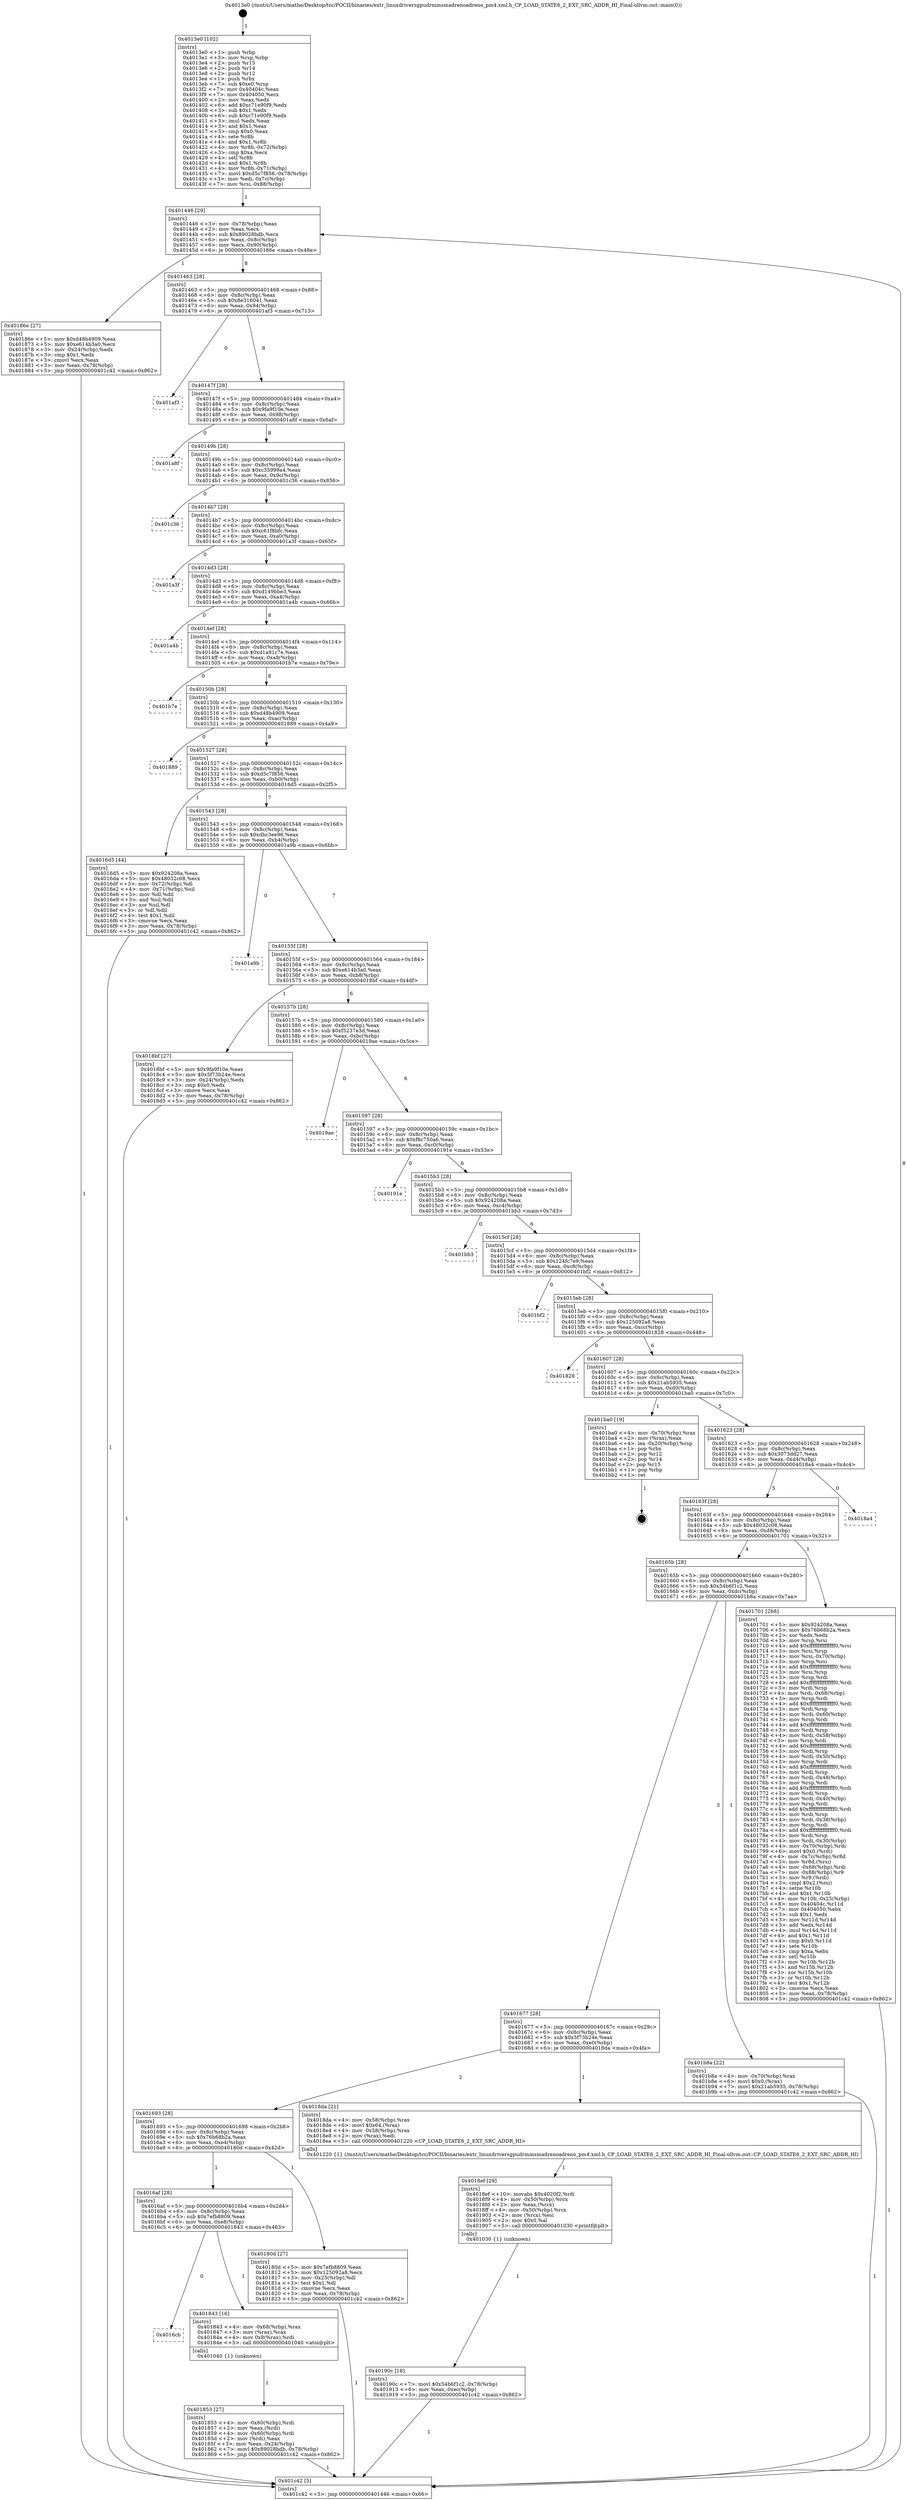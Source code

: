 digraph "0x4013e0" {
  label = "0x4013e0 (/mnt/c/Users/mathe/Desktop/tcc/POCII/binaries/extr_linuxdriversgpudrmmsmadrenoadreno_pm4.xml.h_CP_LOAD_STATE6_2_EXT_SRC_ADDR_HI_Final-ollvm.out::main(0))"
  labelloc = "t"
  node[shape=record]

  Entry [label="",width=0.3,height=0.3,shape=circle,fillcolor=black,style=filled]
  "0x401446" [label="{
     0x401446 [29]\l
     | [instrs]\l
     &nbsp;&nbsp;0x401446 \<+3\>: mov -0x78(%rbp),%eax\l
     &nbsp;&nbsp;0x401449 \<+2\>: mov %eax,%ecx\l
     &nbsp;&nbsp;0x40144b \<+6\>: sub $0x89028bdb,%ecx\l
     &nbsp;&nbsp;0x401451 \<+6\>: mov %eax,-0x8c(%rbp)\l
     &nbsp;&nbsp;0x401457 \<+6\>: mov %ecx,-0x90(%rbp)\l
     &nbsp;&nbsp;0x40145d \<+6\>: je 000000000040186e \<main+0x48e\>\l
  }"]
  "0x40186e" [label="{
     0x40186e [27]\l
     | [instrs]\l
     &nbsp;&nbsp;0x40186e \<+5\>: mov $0xd48b4909,%eax\l
     &nbsp;&nbsp;0x401873 \<+5\>: mov $0xe614b3a0,%ecx\l
     &nbsp;&nbsp;0x401878 \<+3\>: mov -0x24(%rbp),%edx\l
     &nbsp;&nbsp;0x40187b \<+3\>: cmp $0x1,%edx\l
     &nbsp;&nbsp;0x40187e \<+3\>: cmovl %ecx,%eax\l
     &nbsp;&nbsp;0x401881 \<+3\>: mov %eax,-0x78(%rbp)\l
     &nbsp;&nbsp;0x401884 \<+5\>: jmp 0000000000401c42 \<main+0x862\>\l
  }"]
  "0x401463" [label="{
     0x401463 [28]\l
     | [instrs]\l
     &nbsp;&nbsp;0x401463 \<+5\>: jmp 0000000000401468 \<main+0x88\>\l
     &nbsp;&nbsp;0x401468 \<+6\>: mov -0x8c(%rbp),%eax\l
     &nbsp;&nbsp;0x40146e \<+5\>: sub $0x8e316041,%eax\l
     &nbsp;&nbsp;0x401473 \<+6\>: mov %eax,-0x94(%rbp)\l
     &nbsp;&nbsp;0x401479 \<+6\>: je 0000000000401af3 \<main+0x713\>\l
  }"]
  Exit [label="",width=0.3,height=0.3,shape=circle,fillcolor=black,style=filled,peripheries=2]
  "0x401af3" [label="{
     0x401af3\l
  }", style=dashed]
  "0x40147f" [label="{
     0x40147f [28]\l
     | [instrs]\l
     &nbsp;&nbsp;0x40147f \<+5\>: jmp 0000000000401484 \<main+0xa4\>\l
     &nbsp;&nbsp;0x401484 \<+6\>: mov -0x8c(%rbp),%eax\l
     &nbsp;&nbsp;0x40148a \<+5\>: sub $0x9fa9f10e,%eax\l
     &nbsp;&nbsp;0x40148f \<+6\>: mov %eax,-0x98(%rbp)\l
     &nbsp;&nbsp;0x401495 \<+6\>: je 0000000000401a8f \<main+0x6af\>\l
  }"]
  "0x40190c" [label="{
     0x40190c [18]\l
     | [instrs]\l
     &nbsp;&nbsp;0x40190c \<+7\>: movl $0x54b6f1c2,-0x78(%rbp)\l
     &nbsp;&nbsp;0x401913 \<+6\>: mov %eax,-0xec(%rbp)\l
     &nbsp;&nbsp;0x401919 \<+5\>: jmp 0000000000401c42 \<main+0x862\>\l
  }"]
  "0x401a8f" [label="{
     0x401a8f\l
  }", style=dashed]
  "0x40149b" [label="{
     0x40149b [28]\l
     | [instrs]\l
     &nbsp;&nbsp;0x40149b \<+5\>: jmp 00000000004014a0 \<main+0xc0\>\l
     &nbsp;&nbsp;0x4014a0 \<+6\>: mov -0x8c(%rbp),%eax\l
     &nbsp;&nbsp;0x4014a6 \<+5\>: sub $0xc35999a4,%eax\l
     &nbsp;&nbsp;0x4014ab \<+6\>: mov %eax,-0x9c(%rbp)\l
     &nbsp;&nbsp;0x4014b1 \<+6\>: je 0000000000401c36 \<main+0x856\>\l
  }"]
  "0x4018ef" [label="{
     0x4018ef [29]\l
     | [instrs]\l
     &nbsp;&nbsp;0x4018ef \<+10\>: movabs $0x4020f2,%rdi\l
     &nbsp;&nbsp;0x4018f9 \<+4\>: mov -0x50(%rbp),%rcx\l
     &nbsp;&nbsp;0x4018fd \<+2\>: mov %eax,(%rcx)\l
     &nbsp;&nbsp;0x4018ff \<+4\>: mov -0x50(%rbp),%rcx\l
     &nbsp;&nbsp;0x401903 \<+2\>: mov (%rcx),%esi\l
     &nbsp;&nbsp;0x401905 \<+2\>: mov $0x0,%al\l
     &nbsp;&nbsp;0x401907 \<+5\>: call 0000000000401030 \<printf@plt\>\l
     | [calls]\l
     &nbsp;&nbsp;0x401030 \{1\} (unknown)\l
  }"]
  "0x401c36" [label="{
     0x401c36\l
  }", style=dashed]
  "0x4014b7" [label="{
     0x4014b7 [28]\l
     | [instrs]\l
     &nbsp;&nbsp;0x4014b7 \<+5\>: jmp 00000000004014bc \<main+0xdc\>\l
     &nbsp;&nbsp;0x4014bc \<+6\>: mov -0x8c(%rbp),%eax\l
     &nbsp;&nbsp;0x4014c2 \<+5\>: sub $0xc61f8bfc,%eax\l
     &nbsp;&nbsp;0x4014c7 \<+6\>: mov %eax,-0xa0(%rbp)\l
     &nbsp;&nbsp;0x4014cd \<+6\>: je 0000000000401a3f \<main+0x65f\>\l
  }"]
  "0x401853" [label="{
     0x401853 [27]\l
     | [instrs]\l
     &nbsp;&nbsp;0x401853 \<+4\>: mov -0x60(%rbp),%rdi\l
     &nbsp;&nbsp;0x401857 \<+2\>: mov %eax,(%rdi)\l
     &nbsp;&nbsp;0x401859 \<+4\>: mov -0x60(%rbp),%rdi\l
     &nbsp;&nbsp;0x40185d \<+2\>: mov (%rdi),%eax\l
     &nbsp;&nbsp;0x40185f \<+3\>: mov %eax,-0x24(%rbp)\l
     &nbsp;&nbsp;0x401862 \<+7\>: movl $0x89028bdb,-0x78(%rbp)\l
     &nbsp;&nbsp;0x401869 \<+5\>: jmp 0000000000401c42 \<main+0x862\>\l
  }"]
  "0x401a3f" [label="{
     0x401a3f\l
  }", style=dashed]
  "0x4014d3" [label="{
     0x4014d3 [28]\l
     | [instrs]\l
     &nbsp;&nbsp;0x4014d3 \<+5\>: jmp 00000000004014d8 \<main+0xf8\>\l
     &nbsp;&nbsp;0x4014d8 \<+6\>: mov -0x8c(%rbp),%eax\l
     &nbsp;&nbsp;0x4014de \<+5\>: sub $0xd149bbe3,%eax\l
     &nbsp;&nbsp;0x4014e3 \<+6\>: mov %eax,-0xa4(%rbp)\l
     &nbsp;&nbsp;0x4014e9 \<+6\>: je 0000000000401a4b \<main+0x66b\>\l
  }"]
  "0x4016cb" [label="{
     0x4016cb\l
  }", style=dashed]
  "0x401a4b" [label="{
     0x401a4b\l
  }", style=dashed]
  "0x4014ef" [label="{
     0x4014ef [28]\l
     | [instrs]\l
     &nbsp;&nbsp;0x4014ef \<+5\>: jmp 00000000004014f4 \<main+0x114\>\l
     &nbsp;&nbsp;0x4014f4 \<+6\>: mov -0x8c(%rbp),%eax\l
     &nbsp;&nbsp;0x4014fa \<+5\>: sub $0xd1a91c7e,%eax\l
     &nbsp;&nbsp;0x4014ff \<+6\>: mov %eax,-0xa8(%rbp)\l
     &nbsp;&nbsp;0x401505 \<+6\>: je 0000000000401b7e \<main+0x79e\>\l
  }"]
  "0x401843" [label="{
     0x401843 [16]\l
     | [instrs]\l
     &nbsp;&nbsp;0x401843 \<+4\>: mov -0x68(%rbp),%rax\l
     &nbsp;&nbsp;0x401847 \<+3\>: mov (%rax),%rax\l
     &nbsp;&nbsp;0x40184a \<+4\>: mov 0x8(%rax),%rdi\l
     &nbsp;&nbsp;0x40184e \<+5\>: call 0000000000401040 \<atoi@plt\>\l
     | [calls]\l
     &nbsp;&nbsp;0x401040 \{1\} (unknown)\l
  }"]
  "0x401b7e" [label="{
     0x401b7e\l
  }", style=dashed]
  "0x40150b" [label="{
     0x40150b [28]\l
     | [instrs]\l
     &nbsp;&nbsp;0x40150b \<+5\>: jmp 0000000000401510 \<main+0x130\>\l
     &nbsp;&nbsp;0x401510 \<+6\>: mov -0x8c(%rbp),%eax\l
     &nbsp;&nbsp;0x401516 \<+5\>: sub $0xd48b4909,%eax\l
     &nbsp;&nbsp;0x40151b \<+6\>: mov %eax,-0xac(%rbp)\l
     &nbsp;&nbsp;0x401521 \<+6\>: je 0000000000401889 \<main+0x4a9\>\l
  }"]
  "0x4016af" [label="{
     0x4016af [28]\l
     | [instrs]\l
     &nbsp;&nbsp;0x4016af \<+5\>: jmp 00000000004016b4 \<main+0x2d4\>\l
     &nbsp;&nbsp;0x4016b4 \<+6\>: mov -0x8c(%rbp),%eax\l
     &nbsp;&nbsp;0x4016ba \<+5\>: sub $0x7efb8809,%eax\l
     &nbsp;&nbsp;0x4016bf \<+6\>: mov %eax,-0xe8(%rbp)\l
     &nbsp;&nbsp;0x4016c5 \<+6\>: je 0000000000401843 \<main+0x463\>\l
  }"]
  "0x401889" [label="{
     0x401889\l
  }", style=dashed]
  "0x401527" [label="{
     0x401527 [28]\l
     | [instrs]\l
     &nbsp;&nbsp;0x401527 \<+5\>: jmp 000000000040152c \<main+0x14c\>\l
     &nbsp;&nbsp;0x40152c \<+6\>: mov -0x8c(%rbp),%eax\l
     &nbsp;&nbsp;0x401532 \<+5\>: sub $0xd5c7f856,%eax\l
     &nbsp;&nbsp;0x401537 \<+6\>: mov %eax,-0xb0(%rbp)\l
     &nbsp;&nbsp;0x40153d \<+6\>: je 00000000004016d5 \<main+0x2f5\>\l
  }"]
  "0x40180d" [label="{
     0x40180d [27]\l
     | [instrs]\l
     &nbsp;&nbsp;0x40180d \<+5\>: mov $0x7efb8809,%eax\l
     &nbsp;&nbsp;0x401812 \<+5\>: mov $0x125092a8,%ecx\l
     &nbsp;&nbsp;0x401817 \<+3\>: mov -0x25(%rbp),%dl\l
     &nbsp;&nbsp;0x40181a \<+3\>: test $0x1,%dl\l
     &nbsp;&nbsp;0x40181d \<+3\>: cmovne %ecx,%eax\l
     &nbsp;&nbsp;0x401820 \<+3\>: mov %eax,-0x78(%rbp)\l
     &nbsp;&nbsp;0x401823 \<+5\>: jmp 0000000000401c42 \<main+0x862\>\l
  }"]
  "0x4016d5" [label="{
     0x4016d5 [44]\l
     | [instrs]\l
     &nbsp;&nbsp;0x4016d5 \<+5\>: mov $0x924208a,%eax\l
     &nbsp;&nbsp;0x4016da \<+5\>: mov $0x48032c08,%ecx\l
     &nbsp;&nbsp;0x4016df \<+3\>: mov -0x72(%rbp),%dl\l
     &nbsp;&nbsp;0x4016e2 \<+4\>: mov -0x71(%rbp),%sil\l
     &nbsp;&nbsp;0x4016e6 \<+3\>: mov %dl,%dil\l
     &nbsp;&nbsp;0x4016e9 \<+3\>: and %sil,%dil\l
     &nbsp;&nbsp;0x4016ec \<+3\>: xor %sil,%dl\l
     &nbsp;&nbsp;0x4016ef \<+3\>: or %dl,%dil\l
     &nbsp;&nbsp;0x4016f2 \<+4\>: test $0x1,%dil\l
     &nbsp;&nbsp;0x4016f6 \<+3\>: cmovne %ecx,%eax\l
     &nbsp;&nbsp;0x4016f9 \<+3\>: mov %eax,-0x78(%rbp)\l
     &nbsp;&nbsp;0x4016fc \<+5\>: jmp 0000000000401c42 \<main+0x862\>\l
  }"]
  "0x401543" [label="{
     0x401543 [28]\l
     | [instrs]\l
     &nbsp;&nbsp;0x401543 \<+5\>: jmp 0000000000401548 \<main+0x168\>\l
     &nbsp;&nbsp;0x401548 \<+6\>: mov -0x8c(%rbp),%eax\l
     &nbsp;&nbsp;0x40154e \<+5\>: sub $0xdbc3ee96,%eax\l
     &nbsp;&nbsp;0x401553 \<+6\>: mov %eax,-0xb4(%rbp)\l
     &nbsp;&nbsp;0x401559 \<+6\>: je 0000000000401a9b \<main+0x6bb\>\l
  }"]
  "0x401c42" [label="{
     0x401c42 [5]\l
     | [instrs]\l
     &nbsp;&nbsp;0x401c42 \<+5\>: jmp 0000000000401446 \<main+0x66\>\l
  }"]
  "0x4013e0" [label="{
     0x4013e0 [102]\l
     | [instrs]\l
     &nbsp;&nbsp;0x4013e0 \<+1\>: push %rbp\l
     &nbsp;&nbsp;0x4013e1 \<+3\>: mov %rsp,%rbp\l
     &nbsp;&nbsp;0x4013e4 \<+2\>: push %r15\l
     &nbsp;&nbsp;0x4013e6 \<+2\>: push %r14\l
     &nbsp;&nbsp;0x4013e8 \<+2\>: push %r12\l
     &nbsp;&nbsp;0x4013ea \<+1\>: push %rbx\l
     &nbsp;&nbsp;0x4013eb \<+7\>: sub $0xe0,%rsp\l
     &nbsp;&nbsp;0x4013f2 \<+7\>: mov 0x40404c,%eax\l
     &nbsp;&nbsp;0x4013f9 \<+7\>: mov 0x404050,%ecx\l
     &nbsp;&nbsp;0x401400 \<+2\>: mov %eax,%edx\l
     &nbsp;&nbsp;0x401402 \<+6\>: add $0xc71e90f9,%edx\l
     &nbsp;&nbsp;0x401408 \<+3\>: sub $0x1,%edx\l
     &nbsp;&nbsp;0x40140b \<+6\>: sub $0xc71e90f9,%edx\l
     &nbsp;&nbsp;0x401411 \<+3\>: imul %edx,%eax\l
     &nbsp;&nbsp;0x401414 \<+3\>: and $0x1,%eax\l
     &nbsp;&nbsp;0x401417 \<+3\>: cmp $0x0,%eax\l
     &nbsp;&nbsp;0x40141a \<+4\>: sete %r8b\l
     &nbsp;&nbsp;0x40141e \<+4\>: and $0x1,%r8b\l
     &nbsp;&nbsp;0x401422 \<+4\>: mov %r8b,-0x72(%rbp)\l
     &nbsp;&nbsp;0x401426 \<+3\>: cmp $0xa,%ecx\l
     &nbsp;&nbsp;0x401429 \<+4\>: setl %r8b\l
     &nbsp;&nbsp;0x40142d \<+4\>: and $0x1,%r8b\l
     &nbsp;&nbsp;0x401431 \<+4\>: mov %r8b,-0x71(%rbp)\l
     &nbsp;&nbsp;0x401435 \<+7\>: movl $0xd5c7f856,-0x78(%rbp)\l
     &nbsp;&nbsp;0x40143c \<+3\>: mov %edi,-0x7c(%rbp)\l
     &nbsp;&nbsp;0x40143f \<+7\>: mov %rsi,-0x88(%rbp)\l
  }"]
  "0x401693" [label="{
     0x401693 [28]\l
     | [instrs]\l
     &nbsp;&nbsp;0x401693 \<+5\>: jmp 0000000000401698 \<main+0x2b8\>\l
     &nbsp;&nbsp;0x401698 \<+6\>: mov -0x8c(%rbp),%eax\l
     &nbsp;&nbsp;0x40169e \<+5\>: sub $0x76b68b2a,%eax\l
     &nbsp;&nbsp;0x4016a3 \<+6\>: mov %eax,-0xe4(%rbp)\l
     &nbsp;&nbsp;0x4016a9 \<+6\>: je 000000000040180d \<main+0x42d\>\l
  }"]
  "0x401a9b" [label="{
     0x401a9b\l
  }", style=dashed]
  "0x40155f" [label="{
     0x40155f [28]\l
     | [instrs]\l
     &nbsp;&nbsp;0x40155f \<+5\>: jmp 0000000000401564 \<main+0x184\>\l
     &nbsp;&nbsp;0x401564 \<+6\>: mov -0x8c(%rbp),%eax\l
     &nbsp;&nbsp;0x40156a \<+5\>: sub $0xe614b3a0,%eax\l
     &nbsp;&nbsp;0x40156f \<+6\>: mov %eax,-0xb8(%rbp)\l
     &nbsp;&nbsp;0x401575 \<+6\>: je 00000000004018bf \<main+0x4df\>\l
  }"]
  "0x4018da" [label="{
     0x4018da [21]\l
     | [instrs]\l
     &nbsp;&nbsp;0x4018da \<+4\>: mov -0x58(%rbp),%rax\l
     &nbsp;&nbsp;0x4018de \<+6\>: movl $0x64,(%rax)\l
     &nbsp;&nbsp;0x4018e4 \<+4\>: mov -0x58(%rbp),%rax\l
     &nbsp;&nbsp;0x4018e8 \<+2\>: mov (%rax),%edi\l
     &nbsp;&nbsp;0x4018ea \<+5\>: call 0000000000401220 \<CP_LOAD_STATE6_2_EXT_SRC_ADDR_HI\>\l
     | [calls]\l
     &nbsp;&nbsp;0x401220 \{1\} (/mnt/c/Users/mathe/Desktop/tcc/POCII/binaries/extr_linuxdriversgpudrmmsmadrenoadreno_pm4.xml.h_CP_LOAD_STATE6_2_EXT_SRC_ADDR_HI_Final-ollvm.out::CP_LOAD_STATE6_2_EXT_SRC_ADDR_HI)\l
  }"]
  "0x4018bf" [label="{
     0x4018bf [27]\l
     | [instrs]\l
     &nbsp;&nbsp;0x4018bf \<+5\>: mov $0x9fa9f10e,%eax\l
     &nbsp;&nbsp;0x4018c4 \<+5\>: mov $0x5f73b24e,%ecx\l
     &nbsp;&nbsp;0x4018c9 \<+3\>: mov -0x24(%rbp),%edx\l
     &nbsp;&nbsp;0x4018cc \<+3\>: cmp $0x0,%edx\l
     &nbsp;&nbsp;0x4018cf \<+3\>: cmove %ecx,%eax\l
     &nbsp;&nbsp;0x4018d2 \<+3\>: mov %eax,-0x78(%rbp)\l
     &nbsp;&nbsp;0x4018d5 \<+5\>: jmp 0000000000401c42 \<main+0x862\>\l
  }"]
  "0x40157b" [label="{
     0x40157b [28]\l
     | [instrs]\l
     &nbsp;&nbsp;0x40157b \<+5\>: jmp 0000000000401580 \<main+0x1a0\>\l
     &nbsp;&nbsp;0x401580 \<+6\>: mov -0x8c(%rbp),%eax\l
     &nbsp;&nbsp;0x401586 \<+5\>: sub $0xf5237e3d,%eax\l
     &nbsp;&nbsp;0x40158b \<+6\>: mov %eax,-0xbc(%rbp)\l
     &nbsp;&nbsp;0x401591 \<+6\>: je 00000000004019ae \<main+0x5ce\>\l
  }"]
  "0x401677" [label="{
     0x401677 [28]\l
     | [instrs]\l
     &nbsp;&nbsp;0x401677 \<+5\>: jmp 000000000040167c \<main+0x29c\>\l
     &nbsp;&nbsp;0x40167c \<+6\>: mov -0x8c(%rbp),%eax\l
     &nbsp;&nbsp;0x401682 \<+5\>: sub $0x5f73b24e,%eax\l
     &nbsp;&nbsp;0x401687 \<+6\>: mov %eax,-0xe0(%rbp)\l
     &nbsp;&nbsp;0x40168d \<+6\>: je 00000000004018da \<main+0x4fa\>\l
  }"]
  "0x4019ae" [label="{
     0x4019ae\l
  }", style=dashed]
  "0x401597" [label="{
     0x401597 [28]\l
     | [instrs]\l
     &nbsp;&nbsp;0x401597 \<+5\>: jmp 000000000040159c \<main+0x1bc\>\l
     &nbsp;&nbsp;0x40159c \<+6\>: mov -0x8c(%rbp),%eax\l
     &nbsp;&nbsp;0x4015a2 \<+5\>: sub $0xf8c750a6,%eax\l
     &nbsp;&nbsp;0x4015a7 \<+6\>: mov %eax,-0xc0(%rbp)\l
     &nbsp;&nbsp;0x4015ad \<+6\>: je 000000000040191e \<main+0x53e\>\l
  }"]
  "0x401b8a" [label="{
     0x401b8a [22]\l
     | [instrs]\l
     &nbsp;&nbsp;0x401b8a \<+4\>: mov -0x70(%rbp),%rax\l
     &nbsp;&nbsp;0x401b8e \<+6\>: movl $0x0,(%rax)\l
     &nbsp;&nbsp;0x401b94 \<+7\>: movl $0x21ab5935,-0x78(%rbp)\l
     &nbsp;&nbsp;0x401b9b \<+5\>: jmp 0000000000401c42 \<main+0x862\>\l
  }"]
  "0x40191e" [label="{
     0x40191e\l
  }", style=dashed]
  "0x4015b3" [label="{
     0x4015b3 [28]\l
     | [instrs]\l
     &nbsp;&nbsp;0x4015b3 \<+5\>: jmp 00000000004015b8 \<main+0x1d8\>\l
     &nbsp;&nbsp;0x4015b8 \<+6\>: mov -0x8c(%rbp),%eax\l
     &nbsp;&nbsp;0x4015be \<+5\>: sub $0x924208a,%eax\l
     &nbsp;&nbsp;0x4015c3 \<+6\>: mov %eax,-0xc4(%rbp)\l
     &nbsp;&nbsp;0x4015c9 \<+6\>: je 0000000000401bb3 \<main+0x7d3\>\l
  }"]
  "0x40165b" [label="{
     0x40165b [28]\l
     | [instrs]\l
     &nbsp;&nbsp;0x40165b \<+5\>: jmp 0000000000401660 \<main+0x280\>\l
     &nbsp;&nbsp;0x401660 \<+6\>: mov -0x8c(%rbp),%eax\l
     &nbsp;&nbsp;0x401666 \<+5\>: sub $0x54b6f1c2,%eax\l
     &nbsp;&nbsp;0x40166b \<+6\>: mov %eax,-0xdc(%rbp)\l
     &nbsp;&nbsp;0x401671 \<+6\>: je 0000000000401b8a \<main+0x7aa\>\l
  }"]
  "0x401bb3" [label="{
     0x401bb3\l
  }", style=dashed]
  "0x4015cf" [label="{
     0x4015cf [28]\l
     | [instrs]\l
     &nbsp;&nbsp;0x4015cf \<+5\>: jmp 00000000004015d4 \<main+0x1f4\>\l
     &nbsp;&nbsp;0x4015d4 \<+6\>: mov -0x8c(%rbp),%eax\l
     &nbsp;&nbsp;0x4015da \<+5\>: sub $0x124fc7e9,%eax\l
     &nbsp;&nbsp;0x4015df \<+6\>: mov %eax,-0xc8(%rbp)\l
     &nbsp;&nbsp;0x4015e5 \<+6\>: je 0000000000401bf2 \<main+0x812\>\l
  }"]
  "0x401701" [label="{
     0x401701 [268]\l
     | [instrs]\l
     &nbsp;&nbsp;0x401701 \<+5\>: mov $0x924208a,%eax\l
     &nbsp;&nbsp;0x401706 \<+5\>: mov $0x76b68b2a,%ecx\l
     &nbsp;&nbsp;0x40170b \<+2\>: xor %edx,%edx\l
     &nbsp;&nbsp;0x40170d \<+3\>: mov %rsp,%rsi\l
     &nbsp;&nbsp;0x401710 \<+4\>: add $0xfffffffffffffff0,%rsi\l
     &nbsp;&nbsp;0x401714 \<+3\>: mov %rsi,%rsp\l
     &nbsp;&nbsp;0x401717 \<+4\>: mov %rsi,-0x70(%rbp)\l
     &nbsp;&nbsp;0x40171b \<+3\>: mov %rsp,%rsi\l
     &nbsp;&nbsp;0x40171e \<+4\>: add $0xfffffffffffffff0,%rsi\l
     &nbsp;&nbsp;0x401722 \<+3\>: mov %rsi,%rsp\l
     &nbsp;&nbsp;0x401725 \<+3\>: mov %rsp,%rdi\l
     &nbsp;&nbsp;0x401728 \<+4\>: add $0xfffffffffffffff0,%rdi\l
     &nbsp;&nbsp;0x40172c \<+3\>: mov %rdi,%rsp\l
     &nbsp;&nbsp;0x40172f \<+4\>: mov %rdi,-0x68(%rbp)\l
     &nbsp;&nbsp;0x401733 \<+3\>: mov %rsp,%rdi\l
     &nbsp;&nbsp;0x401736 \<+4\>: add $0xfffffffffffffff0,%rdi\l
     &nbsp;&nbsp;0x40173a \<+3\>: mov %rdi,%rsp\l
     &nbsp;&nbsp;0x40173d \<+4\>: mov %rdi,-0x60(%rbp)\l
     &nbsp;&nbsp;0x401741 \<+3\>: mov %rsp,%rdi\l
     &nbsp;&nbsp;0x401744 \<+4\>: add $0xfffffffffffffff0,%rdi\l
     &nbsp;&nbsp;0x401748 \<+3\>: mov %rdi,%rsp\l
     &nbsp;&nbsp;0x40174b \<+4\>: mov %rdi,-0x58(%rbp)\l
     &nbsp;&nbsp;0x40174f \<+3\>: mov %rsp,%rdi\l
     &nbsp;&nbsp;0x401752 \<+4\>: add $0xfffffffffffffff0,%rdi\l
     &nbsp;&nbsp;0x401756 \<+3\>: mov %rdi,%rsp\l
     &nbsp;&nbsp;0x401759 \<+4\>: mov %rdi,-0x50(%rbp)\l
     &nbsp;&nbsp;0x40175d \<+3\>: mov %rsp,%rdi\l
     &nbsp;&nbsp;0x401760 \<+4\>: add $0xfffffffffffffff0,%rdi\l
     &nbsp;&nbsp;0x401764 \<+3\>: mov %rdi,%rsp\l
     &nbsp;&nbsp;0x401767 \<+4\>: mov %rdi,-0x48(%rbp)\l
     &nbsp;&nbsp;0x40176b \<+3\>: mov %rsp,%rdi\l
     &nbsp;&nbsp;0x40176e \<+4\>: add $0xfffffffffffffff0,%rdi\l
     &nbsp;&nbsp;0x401772 \<+3\>: mov %rdi,%rsp\l
     &nbsp;&nbsp;0x401775 \<+4\>: mov %rdi,-0x40(%rbp)\l
     &nbsp;&nbsp;0x401779 \<+3\>: mov %rsp,%rdi\l
     &nbsp;&nbsp;0x40177c \<+4\>: add $0xfffffffffffffff0,%rdi\l
     &nbsp;&nbsp;0x401780 \<+3\>: mov %rdi,%rsp\l
     &nbsp;&nbsp;0x401783 \<+4\>: mov %rdi,-0x38(%rbp)\l
     &nbsp;&nbsp;0x401787 \<+3\>: mov %rsp,%rdi\l
     &nbsp;&nbsp;0x40178a \<+4\>: add $0xfffffffffffffff0,%rdi\l
     &nbsp;&nbsp;0x40178e \<+3\>: mov %rdi,%rsp\l
     &nbsp;&nbsp;0x401791 \<+4\>: mov %rdi,-0x30(%rbp)\l
     &nbsp;&nbsp;0x401795 \<+4\>: mov -0x70(%rbp),%rdi\l
     &nbsp;&nbsp;0x401799 \<+6\>: movl $0x0,(%rdi)\l
     &nbsp;&nbsp;0x40179f \<+4\>: mov -0x7c(%rbp),%r8d\l
     &nbsp;&nbsp;0x4017a3 \<+3\>: mov %r8d,(%rsi)\l
     &nbsp;&nbsp;0x4017a6 \<+4\>: mov -0x68(%rbp),%rdi\l
     &nbsp;&nbsp;0x4017aa \<+7\>: mov -0x88(%rbp),%r9\l
     &nbsp;&nbsp;0x4017b1 \<+3\>: mov %r9,(%rdi)\l
     &nbsp;&nbsp;0x4017b4 \<+3\>: cmpl $0x2,(%rsi)\l
     &nbsp;&nbsp;0x4017b7 \<+4\>: setne %r10b\l
     &nbsp;&nbsp;0x4017bb \<+4\>: and $0x1,%r10b\l
     &nbsp;&nbsp;0x4017bf \<+4\>: mov %r10b,-0x25(%rbp)\l
     &nbsp;&nbsp;0x4017c3 \<+8\>: mov 0x40404c,%r11d\l
     &nbsp;&nbsp;0x4017cb \<+7\>: mov 0x404050,%ebx\l
     &nbsp;&nbsp;0x4017d2 \<+3\>: sub $0x1,%edx\l
     &nbsp;&nbsp;0x4017d5 \<+3\>: mov %r11d,%r14d\l
     &nbsp;&nbsp;0x4017d8 \<+3\>: add %edx,%r14d\l
     &nbsp;&nbsp;0x4017db \<+4\>: imul %r14d,%r11d\l
     &nbsp;&nbsp;0x4017df \<+4\>: and $0x1,%r11d\l
     &nbsp;&nbsp;0x4017e3 \<+4\>: cmp $0x0,%r11d\l
     &nbsp;&nbsp;0x4017e7 \<+4\>: sete %r10b\l
     &nbsp;&nbsp;0x4017eb \<+3\>: cmp $0xa,%ebx\l
     &nbsp;&nbsp;0x4017ee \<+4\>: setl %r15b\l
     &nbsp;&nbsp;0x4017f2 \<+3\>: mov %r10b,%r12b\l
     &nbsp;&nbsp;0x4017f5 \<+3\>: and %r15b,%r12b\l
     &nbsp;&nbsp;0x4017f8 \<+3\>: xor %r15b,%r10b\l
     &nbsp;&nbsp;0x4017fb \<+3\>: or %r10b,%r12b\l
     &nbsp;&nbsp;0x4017fe \<+4\>: test $0x1,%r12b\l
     &nbsp;&nbsp;0x401802 \<+3\>: cmovne %ecx,%eax\l
     &nbsp;&nbsp;0x401805 \<+3\>: mov %eax,-0x78(%rbp)\l
     &nbsp;&nbsp;0x401808 \<+5\>: jmp 0000000000401c42 \<main+0x862\>\l
  }"]
  "0x401bf2" [label="{
     0x401bf2\l
  }", style=dashed]
  "0x4015eb" [label="{
     0x4015eb [28]\l
     | [instrs]\l
     &nbsp;&nbsp;0x4015eb \<+5\>: jmp 00000000004015f0 \<main+0x210\>\l
     &nbsp;&nbsp;0x4015f0 \<+6\>: mov -0x8c(%rbp),%eax\l
     &nbsp;&nbsp;0x4015f6 \<+5\>: sub $0x125092a8,%eax\l
     &nbsp;&nbsp;0x4015fb \<+6\>: mov %eax,-0xcc(%rbp)\l
     &nbsp;&nbsp;0x401601 \<+6\>: je 0000000000401828 \<main+0x448\>\l
  }"]
  "0x40163f" [label="{
     0x40163f [28]\l
     | [instrs]\l
     &nbsp;&nbsp;0x40163f \<+5\>: jmp 0000000000401644 \<main+0x264\>\l
     &nbsp;&nbsp;0x401644 \<+6\>: mov -0x8c(%rbp),%eax\l
     &nbsp;&nbsp;0x40164a \<+5\>: sub $0x48032c08,%eax\l
     &nbsp;&nbsp;0x40164f \<+6\>: mov %eax,-0xd8(%rbp)\l
     &nbsp;&nbsp;0x401655 \<+6\>: je 0000000000401701 \<main+0x321\>\l
  }"]
  "0x401828" [label="{
     0x401828\l
  }", style=dashed]
  "0x401607" [label="{
     0x401607 [28]\l
     | [instrs]\l
     &nbsp;&nbsp;0x401607 \<+5\>: jmp 000000000040160c \<main+0x22c\>\l
     &nbsp;&nbsp;0x40160c \<+6\>: mov -0x8c(%rbp),%eax\l
     &nbsp;&nbsp;0x401612 \<+5\>: sub $0x21ab5935,%eax\l
     &nbsp;&nbsp;0x401617 \<+6\>: mov %eax,-0xd0(%rbp)\l
     &nbsp;&nbsp;0x40161d \<+6\>: je 0000000000401ba0 \<main+0x7c0\>\l
  }"]
  "0x4018a4" [label="{
     0x4018a4\l
  }", style=dashed]
  "0x401ba0" [label="{
     0x401ba0 [19]\l
     | [instrs]\l
     &nbsp;&nbsp;0x401ba0 \<+4\>: mov -0x70(%rbp),%rax\l
     &nbsp;&nbsp;0x401ba4 \<+2\>: mov (%rax),%eax\l
     &nbsp;&nbsp;0x401ba6 \<+4\>: lea -0x20(%rbp),%rsp\l
     &nbsp;&nbsp;0x401baa \<+1\>: pop %rbx\l
     &nbsp;&nbsp;0x401bab \<+2\>: pop %r12\l
     &nbsp;&nbsp;0x401bad \<+2\>: pop %r14\l
     &nbsp;&nbsp;0x401baf \<+2\>: pop %r15\l
     &nbsp;&nbsp;0x401bb1 \<+1\>: pop %rbp\l
     &nbsp;&nbsp;0x401bb2 \<+1\>: ret\l
  }"]
  "0x401623" [label="{
     0x401623 [28]\l
     | [instrs]\l
     &nbsp;&nbsp;0x401623 \<+5\>: jmp 0000000000401628 \<main+0x248\>\l
     &nbsp;&nbsp;0x401628 \<+6\>: mov -0x8c(%rbp),%eax\l
     &nbsp;&nbsp;0x40162e \<+5\>: sub $0x3073dd27,%eax\l
     &nbsp;&nbsp;0x401633 \<+6\>: mov %eax,-0xd4(%rbp)\l
     &nbsp;&nbsp;0x401639 \<+6\>: je 00000000004018a4 \<main+0x4c4\>\l
  }"]
  Entry -> "0x4013e0" [label=" 1"]
  "0x401446" -> "0x40186e" [label=" 1"]
  "0x401446" -> "0x401463" [label=" 8"]
  "0x401ba0" -> Exit [label=" 1"]
  "0x401463" -> "0x401af3" [label=" 0"]
  "0x401463" -> "0x40147f" [label=" 8"]
  "0x401b8a" -> "0x401c42" [label=" 1"]
  "0x40147f" -> "0x401a8f" [label=" 0"]
  "0x40147f" -> "0x40149b" [label=" 8"]
  "0x40190c" -> "0x401c42" [label=" 1"]
  "0x40149b" -> "0x401c36" [label=" 0"]
  "0x40149b" -> "0x4014b7" [label=" 8"]
  "0x4018ef" -> "0x40190c" [label=" 1"]
  "0x4014b7" -> "0x401a3f" [label=" 0"]
  "0x4014b7" -> "0x4014d3" [label=" 8"]
  "0x4018da" -> "0x4018ef" [label=" 1"]
  "0x4014d3" -> "0x401a4b" [label=" 0"]
  "0x4014d3" -> "0x4014ef" [label=" 8"]
  "0x4018bf" -> "0x401c42" [label=" 1"]
  "0x4014ef" -> "0x401b7e" [label=" 0"]
  "0x4014ef" -> "0x40150b" [label=" 8"]
  "0x40186e" -> "0x401c42" [label=" 1"]
  "0x40150b" -> "0x401889" [label=" 0"]
  "0x40150b" -> "0x401527" [label=" 8"]
  "0x401843" -> "0x401853" [label=" 1"]
  "0x401527" -> "0x4016d5" [label=" 1"]
  "0x401527" -> "0x401543" [label=" 7"]
  "0x4016d5" -> "0x401c42" [label=" 1"]
  "0x4013e0" -> "0x401446" [label=" 1"]
  "0x401c42" -> "0x401446" [label=" 8"]
  "0x4016af" -> "0x4016cb" [label=" 0"]
  "0x401543" -> "0x401a9b" [label=" 0"]
  "0x401543" -> "0x40155f" [label=" 7"]
  "0x401853" -> "0x401c42" [label=" 1"]
  "0x40155f" -> "0x4018bf" [label=" 1"]
  "0x40155f" -> "0x40157b" [label=" 6"]
  "0x40180d" -> "0x401c42" [label=" 1"]
  "0x40157b" -> "0x4019ae" [label=" 0"]
  "0x40157b" -> "0x401597" [label=" 6"]
  "0x401693" -> "0x40180d" [label=" 1"]
  "0x401597" -> "0x40191e" [label=" 0"]
  "0x401597" -> "0x4015b3" [label=" 6"]
  "0x4016af" -> "0x401843" [label=" 1"]
  "0x4015b3" -> "0x401bb3" [label=" 0"]
  "0x4015b3" -> "0x4015cf" [label=" 6"]
  "0x401693" -> "0x4016af" [label=" 1"]
  "0x4015cf" -> "0x401bf2" [label=" 0"]
  "0x4015cf" -> "0x4015eb" [label=" 6"]
  "0x40165b" -> "0x401677" [label=" 3"]
  "0x4015eb" -> "0x401828" [label=" 0"]
  "0x4015eb" -> "0x401607" [label=" 6"]
  "0x401677" -> "0x401693" [label=" 2"]
  "0x401607" -> "0x401ba0" [label=" 1"]
  "0x401607" -> "0x401623" [label=" 5"]
  "0x401701" -> "0x401c42" [label=" 1"]
  "0x401623" -> "0x4018a4" [label=" 0"]
  "0x401623" -> "0x40163f" [label=" 5"]
  "0x40165b" -> "0x401b8a" [label=" 1"]
  "0x40163f" -> "0x401701" [label=" 1"]
  "0x40163f" -> "0x40165b" [label=" 4"]
  "0x401677" -> "0x4018da" [label=" 1"]
}
